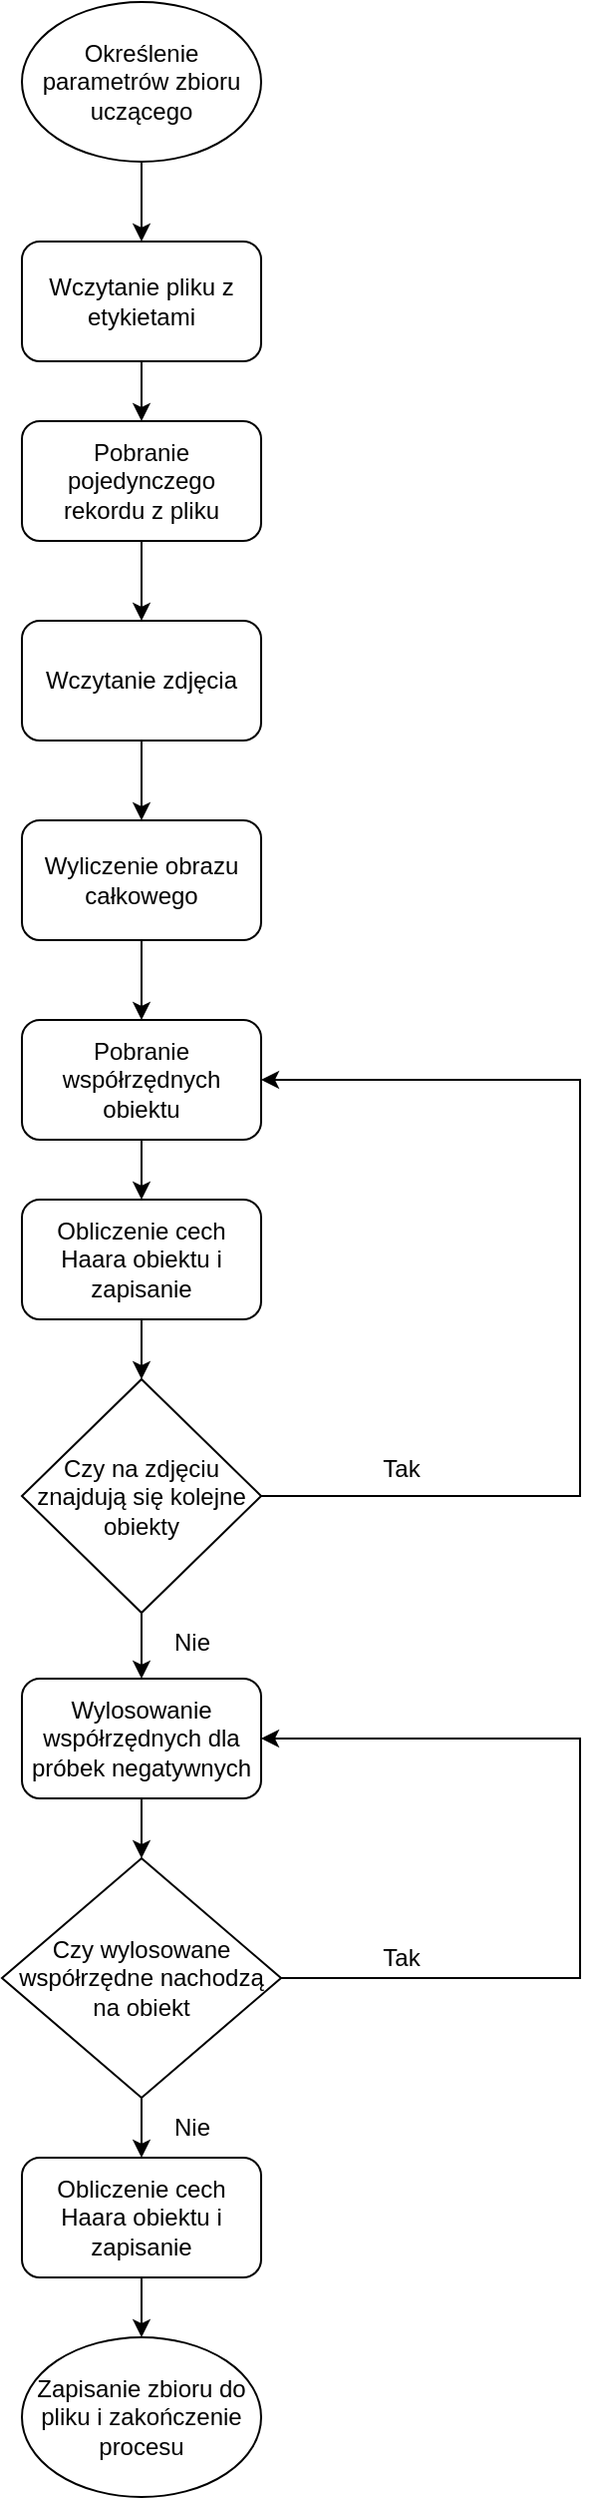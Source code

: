 <mxfile version="20.2.7" type="device"><diagram id="2Z_-ZSV4LPbxPfMvHuUl" name="Page-1"><mxGraphModel dx="1362" dy="773" grid="1" gridSize="10" guides="1" tooltips="1" connect="1" arrows="1" fold="1" page="1" pageScale="1" pageWidth="1169" pageHeight="827" math="0" shadow="0"><root><mxCell id="0"/><mxCell id="1" parent="0"/><mxCell id="tsMBm0LUVlUPk365nenB-6" style="edgeStyle=orthogonalEdgeStyle;rounded=0;orthogonalLoop=1;jettySize=auto;html=1;exitX=0.5;exitY=1;exitDx=0;exitDy=0;entryX=0.5;entryY=0;entryDx=0;entryDy=0;" parent="1" source="tsMBm0LUVlUPk365nenB-1" target="tsMBm0LUVlUPk365nenB-2" edge="1"><mxGeometry relative="1" as="geometry"/></mxCell><mxCell id="tsMBm0LUVlUPk365nenB-1" value="Wczytanie pliku z etykietami" style="rounded=1;whiteSpace=wrap;html=1;" parent="1" vertex="1"><mxGeometry x="500" y="150" width="120" height="60" as="geometry"/></mxCell><mxCell id="tsMBm0LUVlUPk365nenB-8" style="edgeStyle=orthogonalEdgeStyle;rounded=0;orthogonalLoop=1;jettySize=auto;html=1;exitX=0.5;exitY=1;exitDx=0;exitDy=0;entryX=0.5;entryY=0;entryDx=0;entryDy=0;" parent="1" source="tsMBm0LUVlUPk365nenB-2" target="tsMBm0LUVlUPk365nenB-7" edge="1"><mxGeometry relative="1" as="geometry"/></mxCell><mxCell id="tsMBm0LUVlUPk365nenB-2" value="Pobranie pojedynczego rekordu z pliku" style="rounded=1;whiteSpace=wrap;html=1;" parent="1" vertex="1"><mxGeometry x="500" y="240" width="120" height="60" as="geometry"/></mxCell><mxCell id="tsMBm0LUVlUPk365nenB-5" style="edgeStyle=orthogonalEdgeStyle;rounded=0;orthogonalLoop=1;jettySize=auto;html=1;entryX=0.5;entryY=0;entryDx=0;entryDy=0;exitX=0.5;exitY=1;exitDx=0;exitDy=0;" parent="1" source="tsMBm0LUVlUPk365nenB-32" target="tsMBm0LUVlUPk365nenB-1" edge="1"><mxGeometry relative="1" as="geometry"><mxPoint x="560" y="110" as="sourcePoint"/></mxGeometry></mxCell><mxCell id="tsMBm0LUVlUPk365nenB-10" style="edgeStyle=orthogonalEdgeStyle;rounded=0;orthogonalLoop=1;jettySize=auto;html=1;exitX=0.5;exitY=1;exitDx=0;exitDy=0;entryX=0.5;entryY=0;entryDx=0;entryDy=0;" parent="1" source="tsMBm0LUVlUPk365nenB-7" edge="1"><mxGeometry relative="1" as="geometry"><mxPoint x="560" y="440" as="targetPoint"/></mxGeometry></mxCell><mxCell id="tsMBm0LUVlUPk365nenB-7" value="Wczytanie zdjęcia" style="rounded=1;whiteSpace=wrap;html=1;" parent="1" vertex="1"><mxGeometry x="500" y="340" width="120" height="60" as="geometry"/></mxCell><mxCell id="tsMBm0LUVlUPk365nenB-19" style="edgeStyle=orthogonalEdgeStyle;rounded=0;orthogonalLoop=1;jettySize=auto;html=1;exitX=1;exitY=0.5;exitDx=0;exitDy=0;entryX=1;entryY=0.5;entryDx=0;entryDy=0;" parent="1" source="tsMBm0LUVlUPk365nenB-12" target="tsMBm0LUVlUPk365nenB-13" edge="1"><mxGeometry relative="1" as="geometry"><Array as="points"><mxPoint x="780" y="779"/><mxPoint x="780" y="570"/></Array></mxGeometry></mxCell><mxCell id="tsMBm0LUVlUPk365nenB-23" style="edgeStyle=orthogonalEdgeStyle;rounded=0;orthogonalLoop=1;jettySize=auto;html=1;exitX=0.5;exitY=1;exitDx=0;exitDy=0;entryX=0.5;entryY=0;entryDx=0;entryDy=0;" parent="1" source="tsMBm0LUVlUPk365nenB-12" target="tsMBm0LUVlUPk365nenB-24" edge="1"><mxGeometry relative="1" as="geometry"><mxPoint x="560" y="890" as="targetPoint"/></mxGeometry></mxCell><mxCell id="tsMBm0LUVlUPk365nenB-12" value="Czy na zdjęciu znajdują się kolejne obiekty" style="rhombus;whiteSpace=wrap;html=1;" parent="1" vertex="1"><mxGeometry x="500" y="720" width="120" height="117" as="geometry"/></mxCell><mxCell id="tsMBm0LUVlUPk365nenB-21" style="edgeStyle=orthogonalEdgeStyle;rounded=0;orthogonalLoop=1;jettySize=auto;html=1;exitX=0.5;exitY=1;exitDx=0;exitDy=0;entryX=0.5;entryY=0;entryDx=0;entryDy=0;" parent="1" source="tsMBm0LUVlUPk365nenB-13" target="tsMBm0LUVlUPk365nenB-17" edge="1"><mxGeometry relative="1" as="geometry"/></mxCell><mxCell id="tsMBm0LUVlUPk365nenB-13" value="Pobranie współrzędnych obiektu" style="rounded=1;whiteSpace=wrap;html=1;" parent="1" vertex="1"><mxGeometry x="500" y="540" width="120" height="60" as="geometry"/></mxCell><mxCell id="tsMBm0LUVlUPk365nenB-15" style="edgeStyle=orthogonalEdgeStyle;rounded=0;orthogonalLoop=1;jettySize=auto;html=1;exitX=0.5;exitY=1;exitDx=0;exitDy=0;entryX=0.5;entryY=0;entryDx=0;entryDy=0;" parent="1" source="tsMBm0LUVlUPk365nenB-14" target="tsMBm0LUVlUPk365nenB-13" edge="1"><mxGeometry relative="1" as="geometry"/></mxCell><mxCell id="tsMBm0LUVlUPk365nenB-14" value="Wyliczenie obrazu całkowego" style="rounded=1;whiteSpace=wrap;html=1;" parent="1" vertex="1"><mxGeometry x="500" y="440" width="120" height="60" as="geometry"/></mxCell><mxCell id="tsMBm0LUVlUPk365nenB-22" style="edgeStyle=orthogonalEdgeStyle;rounded=0;orthogonalLoop=1;jettySize=auto;html=1;exitX=0.5;exitY=1;exitDx=0;exitDy=0;entryX=0.5;entryY=0;entryDx=0;entryDy=0;" parent="1" source="tsMBm0LUVlUPk365nenB-17" target="tsMBm0LUVlUPk365nenB-12" edge="1"><mxGeometry relative="1" as="geometry"/></mxCell><mxCell id="tsMBm0LUVlUPk365nenB-17" value="Obliczenie cech Haara obiektu i zapisanie" style="rounded=1;whiteSpace=wrap;html=1;" parent="1" vertex="1"><mxGeometry x="500" y="630" width="120" height="60" as="geometry"/></mxCell><mxCell id="tsMBm0LUVlUPk365nenB-20" value="Tak" style="text;html=1;align=center;verticalAlign=middle;resizable=0;points=[];autosize=1;strokeColor=none;fillColor=none;" parent="1" vertex="1"><mxGeometry x="670" y="750" width="40" height="30" as="geometry"/></mxCell><mxCell id="tsMBm0LUVlUPk365nenB-27" style="edgeStyle=orthogonalEdgeStyle;rounded=0;orthogonalLoop=1;jettySize=auto;html=1;exitX=0.5;exitY=1;exitDx=0;exitDy=0;entryX=0.5;entryY=0;entryDx=0;entryDy=0;" parent="1" source="tsMBm0LUVlUPk365nenB-24" target="tsMBm0LUVlUPk365nenB-26" edge="1"><mxGeometry relative="1" as="geometry"/></mxCell><mxCell id="tsMBm0LUVlUPk365nenB-24" value="Wylosowanie współrzędnych dla próbek negatywnych" style="rounded=1;whiteSpace=wrap;html=1;" parent="1" vertex="1"><mxGeometry x="500" y="870" width="120" height="60" as="geometry"/></mxCell><mxCell id="tsMBm0LUVlUPk365nenB-25" value="Nie" style="text;html=1;align=center;verticalAlign=middle;resizable=0;points=[];autosize=1;strokeColor=none;fillColor=none;" parent="1" vertex="1"><mxGeometry x="565" y="837" width="40" height="30" as="geometry"/></mxCell><mxCell id="tsMBm0LUVlUPk365nenB-28" style="edgeStyle=orthogonalEdgeStyle;rounded=0;orthogonalLoop=1;jettySize=auto;html=1;entryX=1;entryY=0.5;entryDx=0;entryDy=0;exitX=1;exitY=0.5;exitDx=0;exitDy=0;" parent="1" source="tsMBm0LUVlUPk365nenB-26" target="tsMBm0LUVlUPk365nenB-24" edge="1"><mxGeometry relative="1" as="geometry"><Array as="points"><mxPoint x="780" y="1020"/><mxPoint x="780" y="900"/></Array></mxGeometry></mxCell><mxCell id="tsMBm0LUVlUPk365nenB-31" style="edgeStyle=orthogonalEdgeStyle;rounded=0;orthogonalLoop=1;jettySize=auto;html=1;exitX=0.5;exitY=1;exitDx=0;exitDy=0;entryX=0.5;entryY=0;entryDx=0;entryDy=0;" parent="1" source="tsMBm0LUVlUPk365nenB-26" target="tsMBm0LUVlUPk365nenB-30" edge="1"><mxGeometry relative="1" as="geometry"/></mxCell><mxCell id="tsMBm0LUVlUPk365nenB-26" value="Czy wylosowane współrzędne nachodzą na obiekt" style="rhombus;whiteSpace=wrap;html=1;" parent="1" vertex="1"><mxGeometry x="490" y="960" width="140" height="120" as="geometry"/></mxCell><mxCell id="tsMBm0LUVlUPk365nenB-29" value="Tak" style="text;html=1;align=center;verticalAlign=middle;resizable=0;points=[];autosize=1;strokeColor=none;fillColor=none;" parent="1" vertex="1"><mxGeometry x="670" y="995" width="40" height="30" as="geometry"/></mxCell><mxCell id="tsMBm0LUVlUPk365nenB-34" style="edgeStyle=orthogonalEdgeStyle;rounded=0;orthogonalLoop=1;jettySize=auto;html=1;exitX=0.5;exitY=1;exitDx=0;exitDy=0;entryX=0.5;entryY=0;entryDx=0;entryDy=0;" parent="1" source="tsMBm0LUVlUPk365nenB-30" edge="1" target="tsMBm0LUVlUPk365nenB-33"><mxGeometry relative="1" as="geometry"><mxPoint x="560" y="1210" as="targetPoint"/></mxGeometry></mxCell><mxCell id="tsMBm0LUVlUPk365nenB-30" value="Obliczenie cech Haara obiektu i zapisanie" style="rounded=1;whiteSpace=wrap;html=1;" parent="1" vertex="1"><mxGeometry x="500" y="1110" width="120" height="60" as="geometry"/></mxCell><mxCell id="tsMBm0LUVlUPk365nenB-32" value="Określenie parametrów zbioru uczącego" style="ellipse;whiteSpace=wrap;html=1;" parent="1" vertex="1"><mxGeometry x="500" y="30" width="120" height="80" as="geometry"/></mxCell><mxCell id="tsMBm0LUVlUPk365nenB-33" value="Zapisanie zbioru do pliku i zakończenie procesu" style="ellipse;whiteSpace=wrap;html=1;" parent="1" vertex="1"><mxGeometry x="500" y="1200" width="120" height="80" as="geometry"/></mxCell><mxCell id="jytk1EZldH0wsSTxgEVu-1" value="Nie" style="text;html=1;align=center;verticalAlign=middle;resizable=0;points=[];autosize=1;strokeColor=none;fillColor=none;" vertex="1" parent="1"><mxGeometry x="565" y="1080" width="40" height="30" as="geometry"/></mxCell></root></mxGraphModel></diagram></mxfile>